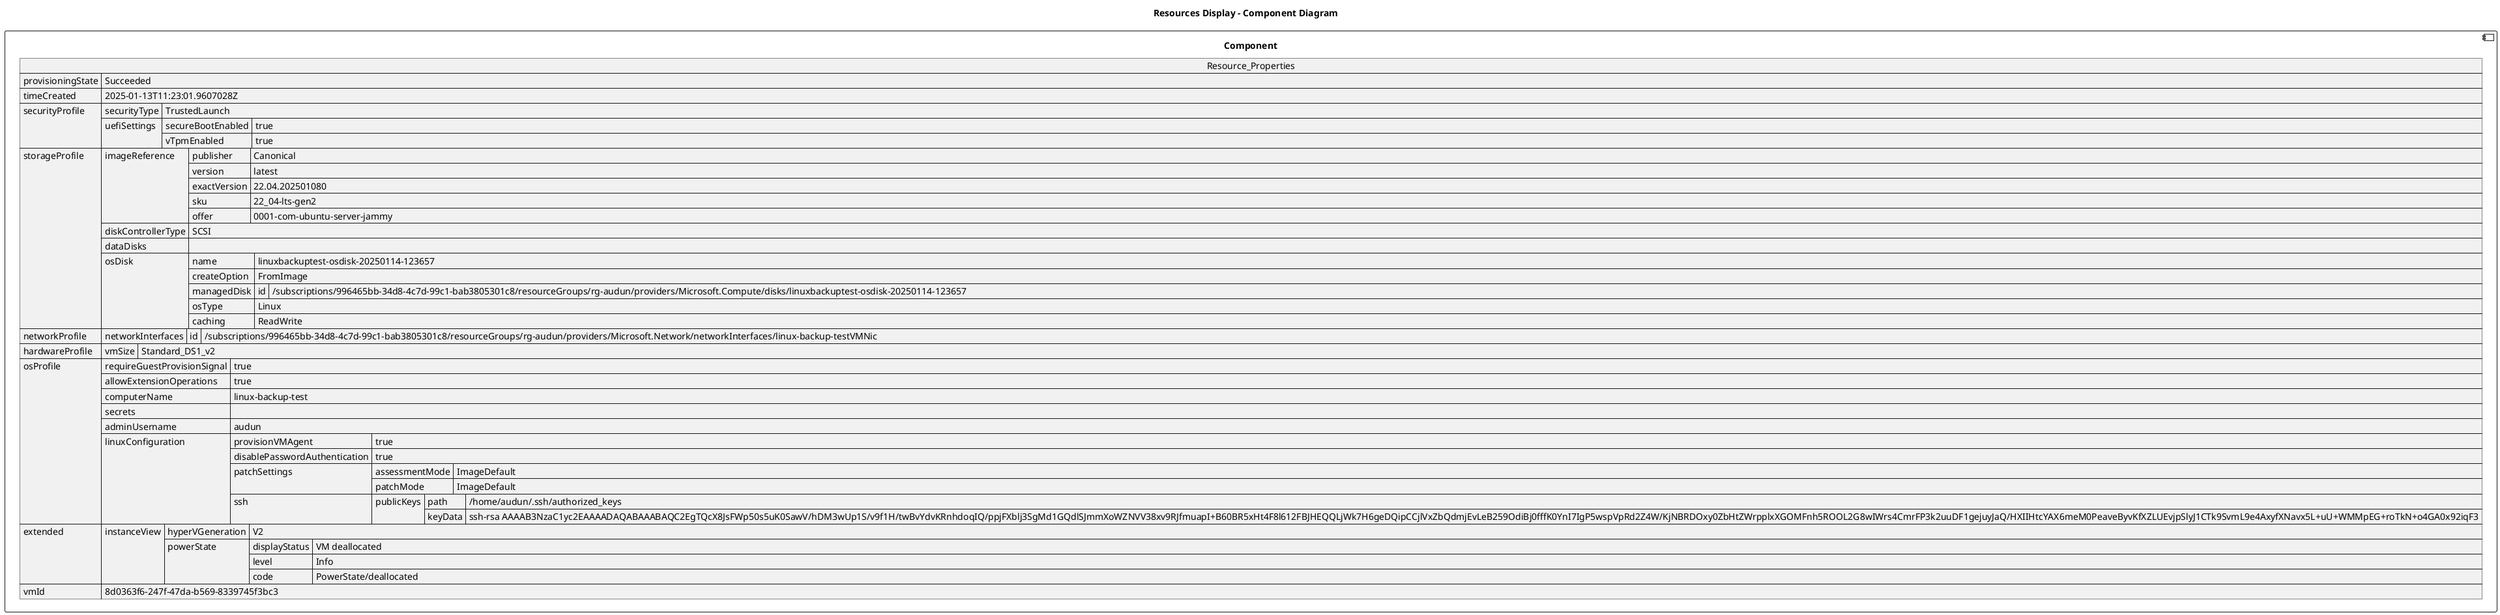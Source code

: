 @startuml

title Resources Display - Component Diagram

component Component {

json  Resource_Properties {
  "provisioningState": "Succeeded",
  "timeCreated": "2025-01-13T11:23:01.9607028Z",
  "securityProfile": {
    "securityType": "TrustedLaunch",
    "uefiSettings": {
      "secureBootEnabled": true,
      "vTpmEnabled": true
    }
  },
  "storageProfile": {
    "imageReference": {
      "publisher": "Canonical",
      "version": "latest",
      "exactVersion": "22.04.202501080",
      "sku": "22_04-lts-gen2",
      "offer": "0001-com-ubuntu-server-jammy"
    },
    "diskControllerType": "SCSI",
    "dataDisks": [],
    "osDisk": {
      "name": "linuxbackuptest-osdisk-20250114-123657",
      "createOption": "FromImage",
      "managedDisk": {
        "id": "/subscriptions/996465bb-34d8-4c7d-99c1-bab3805301c8/resourceGroups/rg-audun/providers/Microsoft.Compute/disks/linuxbackuptest-osdisk-20250114-123657"
      },
      "osType": "Linux",
      "caching": "ReadWrite"
    }
  },
  "networkProfile": {
    "networkInterfaces": [
      {
        "id": "/subscriptions/996465bb-34d8-4c7d-99c1-bab3805301c8/resourceGroups/rg-audun/providers/Microsoft.Network/networkInterfaces/linux-backup-testVMNic"
      }
    ]
  },
  "hardwareProfile": {
    "vmSize": "Standard_DS1_v2"
  },
  "osProfile": {
    "requireGuestProvisionSignal": true,
    "allowExtensionOperations": true,
    "computerName": "linux-backup-test",
    "secrets": [],
    "adminUsername": "audun",
    "linuxConfiguration": {
      "provisionVMAgent": true,
      "disablePasswordAuthentication": true,
      "patchSettings": {
        "assessmentMode": "ImageDefault",
        "patchMode": "ImageDefault"
      },
      "ssh": {
        "publicKeys": [
          {
            "path": "/home/audun/.ssh/authorized_keys",
            "keyData": "ssh-rsa AAAAB3NzaC1yc2EAAAADAQABAAABAQC2EgTQcX8JsFWp50s5uK0SawV/hDM3wUp1S/v9f1H/twBvYdvKRnhdoqIQ/ppjFXblj3SgMd1GQdlSJmmXoWZNVV38xv9RJfmuapI+B60BR5xHt4F8l612FBJHEQQLjWk7H6geDQipCCjlVxZbQdmjEvLeB259OdiBj0fffK0YnI7IgP5wspVpRd2Z4W/KjNBRDOxy0ZbHtZWrpplxXGOMFnh5ROOL2G8wIWrs4CmrFP3k2uuDF1gejuyJaQ/HXIIHtcYAX6meM0PeaveByvKfXZLUEvjpSlyJ1CTk9SvmL9e4AxyfXNavx5L+uU+WMMpEG+roTkN+o4GA0x92iqF3"
          }
        ]
      }
    }
  },
  "extended": {
    "instanceView": {
      "hyperVGeneration": "V2",
      "powerState": {
        "displayStatus": "VM deallocated",
        "level": "Info",
        "code": "PowerState/deallocated"
      }
    }
  },
  "vmId": "8d0363f6-247f-47da-b569-8339745f3bc3"
}
}
@enduml
